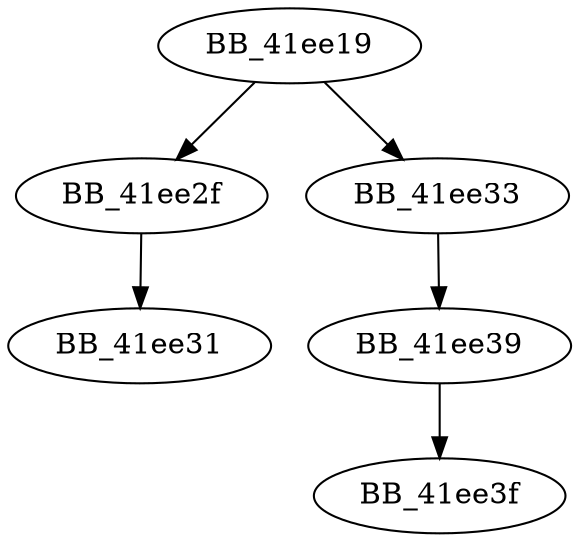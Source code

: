 DiGraph ___crtGetUserDefaultLocaleName{
BB_41ee19->BB_41ee2f
BB_41ee19->BB_41ee33
BB_41ee2f->BB_41ee31
BB_41ee33->BB_41ee39
BB_41ee39->BB_41ee3f
}
